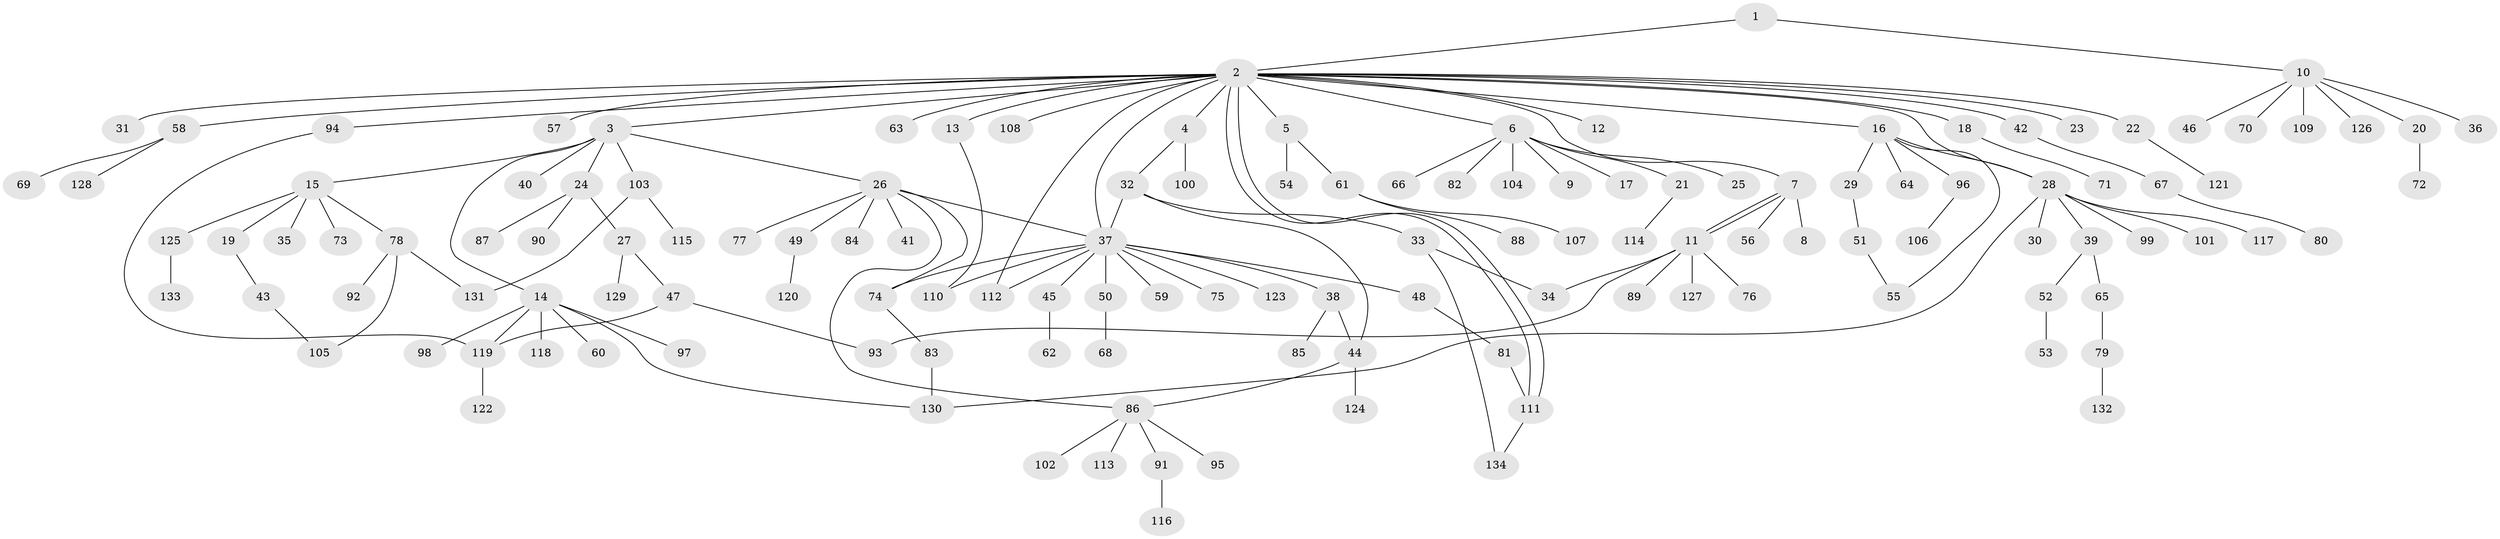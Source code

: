 // Generated by graph-tools (version 1.1) at 2025/11/02/27/25 16:11:10]
// undirected, 134 vertices, 154 edges
graph export_dot {
graph [start="1"]
  node [color=gray90,style=filled];
  1;
  2;
  3;
  4;
  5;
  6;
  7;
  8;
  9;
  10;
  11;
  12;
  13;
  14;
  15;
  16;
  17;
  18;
  19;
  20;
  21;
  22;
  23;
  24;
  25;
  26;
  27;
  28;
  29;
  30;
  31;
  32;
  33;
  34;
  35;
  36;
  37;
  38;
  39;
  40;
  41;
  42;
  43;
  44;
  45;
  46;
  47;
  48;
  49;
  50;
  51;
  52;
  53;
  54;
  55;
  56;
  57;
  58;
  59;
  60;
  61;
  62;
  63;
  64;
  65;
  66;
  67;
  68;
  69;
  70;
  71;
  72;
  73;
  74;
  75;
  76;
  77;
  78;
  79;
  80;
  81;
  82;
  83;
  84;
  85;
  86;
  87;
  88;
  89;
  90;
  91;
  92;
  93;
  94;
  95;
  96;
  97;
  98;
  99;
  100;
  101;
  102;
  103;
  104;
  105;
  106;
  107;
  108;
  109;
  110;
  111;
  112;
  113;
  114;
  115;
  116;
  117;
  118;
  119;
  120;
  121;
  122;
  123;
  124;
  125;
  126;
  127;
  128;
  129;
  130;
  131;
  132;
  133;
  134;
  1 -- 2;
  1 -- 10;
  2 -- 3;
  2 -- 4;
  2 -- 5;
  2 -- 6;
  2 -- 7;
  2 -- 12;
  2 -- 13;
  2 -- 16;
  2 -- 18;
  2 -- 22;
  2 -- 23;
  2 -- 28;
  2 -- 31;
  2 -- 37;
  2 -- 42;
  2 -- 57;
  2 -- 58;
  2 -- 63;
  2 -- 94;
  2 -- 108;
  2 -- 111;
  2 -- 111;
  2 -- 112;
  3 -- 14;
  3 -- 15;
  3 -- 24;
  3 -- 26;
  3 -- 40;
  3 -- 103;
  4 -- 32;
  4 -- 100;
  5 -- 54;
  5 -- 61;
  6 -- 9;
  6 -- 17;
  6 -- 21;
  6 -- 25;
  6 -- 66;
  6 -- 82;
  6 -- 104;
  7 -- 8;
  7 -- 11;
  7 -- 11;
  7 -- 56;
  10 -- 20;
  10 -- 36;
  10 -- 46;
  10 -- 70;
  10 -- 109;
  10 -- 126;
  11 -- 34;
  11 -- 76;
  11 -- 89;
  11 -- 93;
  11 -- 127;
  13 -- 110;
  14 -- 60;
  14 -- 97;
  14 -- 98;
  14 -- 118;
  14 -- 119;
  14 -- 130;
  15 -- 19;
  15 -- 35;
  15 -- 73;
  15 -- 78;
  15 -- 125;
  16 -- 28;
  16 -- 29;
  16 -- 55;
  16 -- 64;
  16 -- 96;
  18 -- 71;
  19 -- 43;
  20 -- 72;
  21 -- 114;
  22 -- 121;
  24 -- 27;
  24 -- 87;
  24 -- 90;
  26 -- 37;
  26 -- 41;
  26 -- 49;
  26 -- 74;
  26 -- 77;
  26 -- 84;
  26 -- 86;
  27 -- 47;
  27 -- 129;
  28 -- 30;
  28 -- 39;
  28 -- 99;
  28 -- 101;
  28 -- 117;
  28 -- 130;
  29 -- 51;
  32 -- 33;
  32 -- 37;
  32 -- 44;
  33 -- 34;
  33 -- 134;
  37 -- 38;
  37 -- 45;
  37 -- 48;
  37 -- 50;
  37 -- 59;
  37 -- 74;
  37 -- 75;
  37 -- 110;
  37 -- 112;
  37 -- 123;
  38 -- 44;
  38 -- 85;
  39 -- 52;
  39 -- 65;
  42 -- 67;
  43 -- 105;
  44 -- 86;
  44 -- 124;
  45 -- 62;
  47 -- 93;
  47 -- 119;
  48 -- 81;
  49 -- 120;
  50 -- 68;
  51 -- 55;
  52 -- 53;
  58 -- 69;
  58 -- 128;
  61 -- 88;
  61 -- 107;
  65 -- 79;
  67 -- 80;
  74 -- 83;
  78 -- 92;
  78 -- 105;
  78 -- 131;
  79 -- 132;
  81 -- 111;
  83 -- 130;
  86 -- 91;
  86 -- 95;
  86 -- 102;
  86 -- 113;
  91 -- 116;
  94 -- 119;
  96 -- 106;
  103 -- 115;
  103 -- 131;
  111 -- 134;
  119 -- 122;
  125 -- 133;
}
